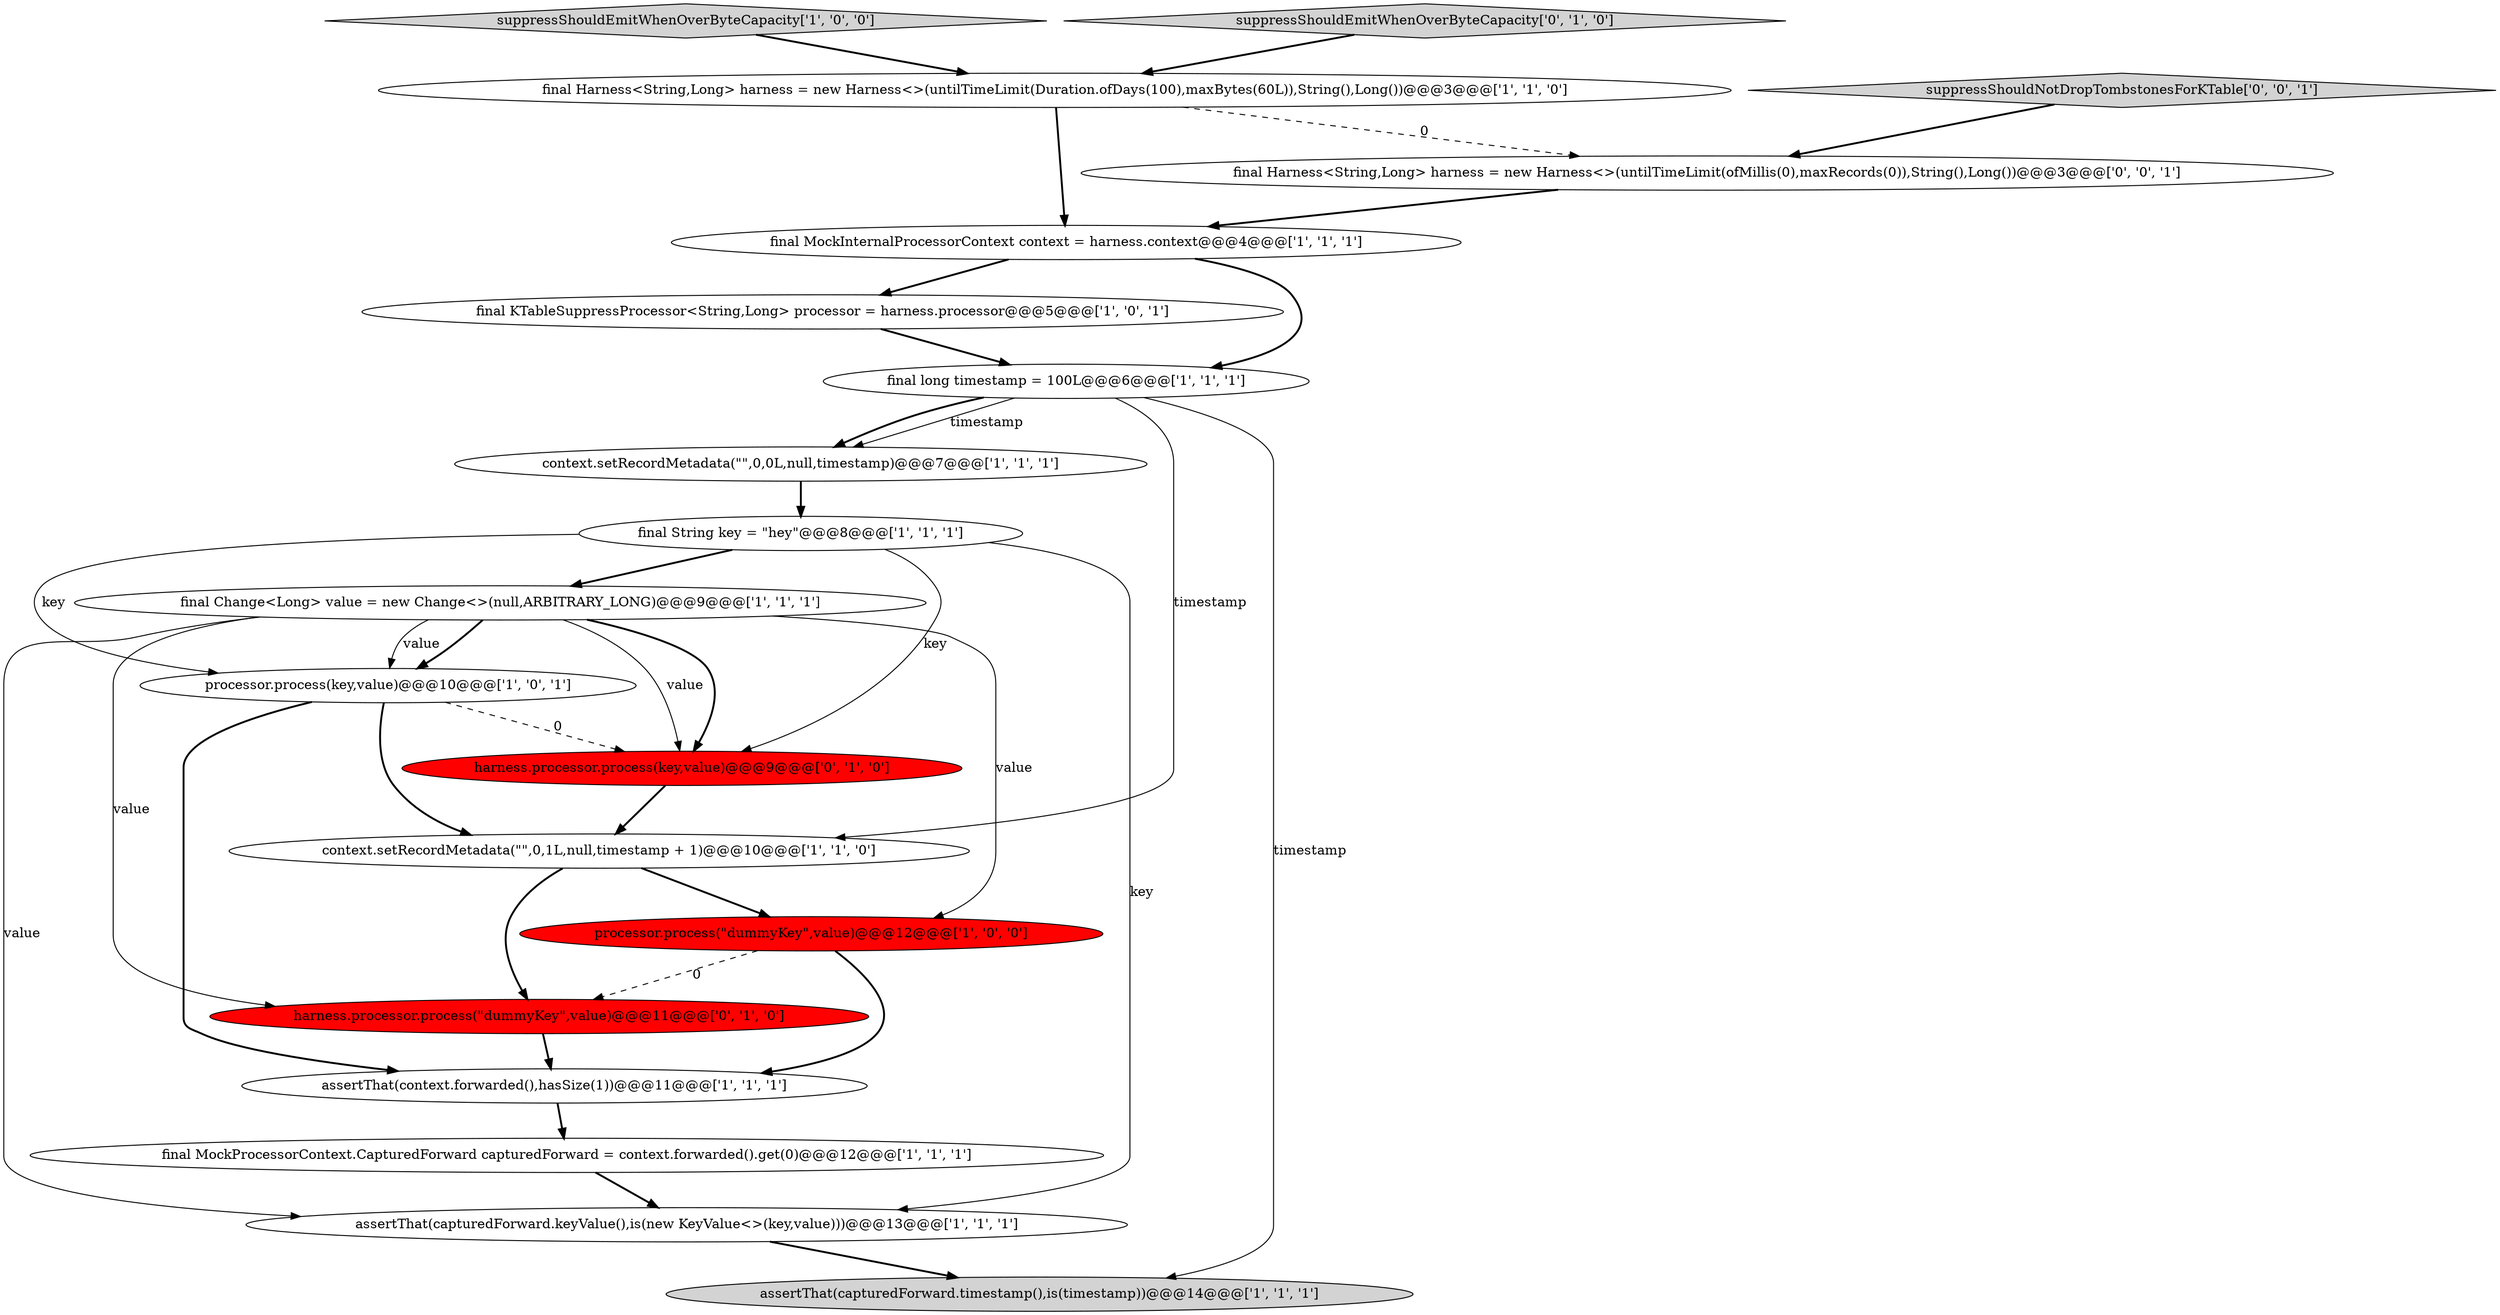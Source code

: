 digraph {
1 [style = filled, label = "suppressShouldEmitWhenOverByteCapacity['1', '0', '0']", fillcolor = lightgray, shape = diamond image = "AAA0AAABBB1BBB"];
4 [style = filled, label = "final Harness<String,Long> harness = new Harness<>(untilTimeLimit(Duration.ofDays(100),maxBytes(60L)),String(),Long())@@@3@@@['1', '1', '0']", fillcolor = white, shape = ellipse image = "AAA0AAABBB1BBB"];
10 [style = filled, label = "final String key = \"hey\"@@@8@@@['1', '1', '1']", fillcolor = white, shape = ellipse image = "AAA0AAABBB1BBB"];
12 [style = filled, label = "final MockProcessorContext.CapturedForward capturedForward = context.forwarded().get(0)@@@12@@@['1', '1', '1']", fillcolor = white, shape = ellipse image = "AAA0AAABBB1BBB"];
13 [style = filled, label = "context.setRecordMetadata(\"\",0,0L,null,timestamp)@@@7@@@['1', '1', '1']", fillcolor = white, shape = ellipse image = "AAA0AAABBB1BBB"];
7 [style = filled, label = "final KTableSuppressProcessor<String,Long> processor = harness.processor@@@5@@@['1', '0', '1']", fillcolor = white, shape = ellipse image = "AAA0AAABBB1BBB"];
16 [style = filled, label = "suppressShouldEmitWhenOverByteCapacity['0', '1', '0']", fillcolor = lightgray, shape = diamond image = "AAA0AAABBB2BBB"];
6 [style = filled, label = "assertThat(capturedForward.timestamp(),is(timestamp))@@@14@@@['1', '1', '1']", fillcolor = lightgray, shape = ellipse image = "AAA0AAABBB1BBB"];
18 [style = filled, label = "final Harness<String,Long> harness = new Harness<>(untilTimeLimit(ofMillis(0),maxRecords(0)),String(),Long())@@@3@@@['0', '0', '1']", fillcolor = white, shape = ellipse image = "AAA0AAABBB3BBB"];
11 [style = filled, label = "final Change<Long> value = new Change<>(null,ARBITRARY_LONG)@@@9@@@['1', '1', '1']", fillcolor = white, shape = ellipse image = "AAA0AAABBB1BBB"];
17 [style = filled, label = "harness.processor.process(key,value)@@@9@@@['0', '1', '0']", fillcolor = red, shape = ellipse image = "AAA1AAABBB2BBB"];
19 [style = filled, label = "suppressShouldNotDropTombstonesForKTable['0', '0', '1']", fillcolor = lightgray, shape = diamond image = "AAA0AAABBB3BBB"];
3 [style = filled, label = "final long timestamp = 100L@@@6@@@['1', '1', '1']", fillcolor = white, shape = ellipse image = "AAA0AAABBB1BBB"];
8 [style = filled, label = "processor.process(\"dummyKey\",value)@@@12@@@['1', '0', '0']", fillcolor = red, shape = ellipse image = "AAA1AAABBB1BBB"];
15 [style = filled, label = "harness.processor.process(\"dummyKey\",value)@@@11@@@['0', '1', '0']", fillcolor = red, shape = ellipse image = "AAA1AAABBB2BBB"];
2 [style = filled, label = "assertThat(context.forwarded(),hasSize(1))@@@11@@@['1', '1', '1']", fillcolor = white, shape = ellipse image = "AAA0AAABBB1BBB"];
14 [style = filled, label = "context.setRecordMetadata(\"\",0,1L,null,timestamp + 1)@@@10@@@['1', '1', '0']", fillcolor = white, shape = ellipse image = "AAA0AAABBB1BBB"];
0 [style = filled, label = "processor.process(key,value)@@@10@@@['1', '0', '1']", fillcolor = white, shape = ellipse image = "AAA0AAABBB1BBB"];
5 [style = filled, label = "final MockInternalProcessorContext context = harness.context@@@4@@@['1', '1', '1']", fillcolor = white, shape = ellipse image = "AAA0AAABBB1BBB"];
9 [style = filled, label = "assertThat(capturedForward.keyValue(),is(new KeyValue<>(key,value)))@@@13@@@['1', '1', '1']", fillcolor = white, shape = ellipse image = "AAA0AAABBB1BBB"];
5->3 [style = bold, label=""];
13->10 [style = bold, label=""];
4->18 [style = dashed, label="0"];
10->9 [style = solid, label="key"];
1->4 [style = bold, label=""];
15->2 [style = bold, label=""];
19->18 [style = bold, label=""];
3->13 [style = solid, label="timestamp"];
8->15 [style = dashed, label="0"];
0->2 [style = bold, label=""];
11->17 [style = solid, label="value"];
3->14 [style = solid, label="timestamp"];
12->9 [style = bold, label=""];
0->17 [style = dashed, label="0"];
7->3 [style = bold, label=""];
2->12 [style = bold, label=""];
9->6 [style = bold, label=""];
3->6 [style = solid, label="timestamp"];
10->0 [style = solid, label="key"];
0->14 [style = bold, label=""];
11->0 [style = bold, label=""];
11->8 [style = solid, label="value"];
11->9 [style = solid, label="value"];
8->2 [style = bold, label=""];
17->14 [style = bold, label=""];
11->0 [style = solid, label="value"];
18->5 [style = bold, label=""];
3->13 [style = bold, label=""];
5->7 [style = bold, label=""];
11->17 [style = bold, label=""];
14->15 [style = bold, label=""];
14->8 [style = bold, label=""];
16->4 [style = bold, label=""];
4->5 [style = bold, label=""];
11->15 [style = solid, label="value"];
10->17 [style = solid, label="key"];
10->11 [style = bold, label=""];
}
